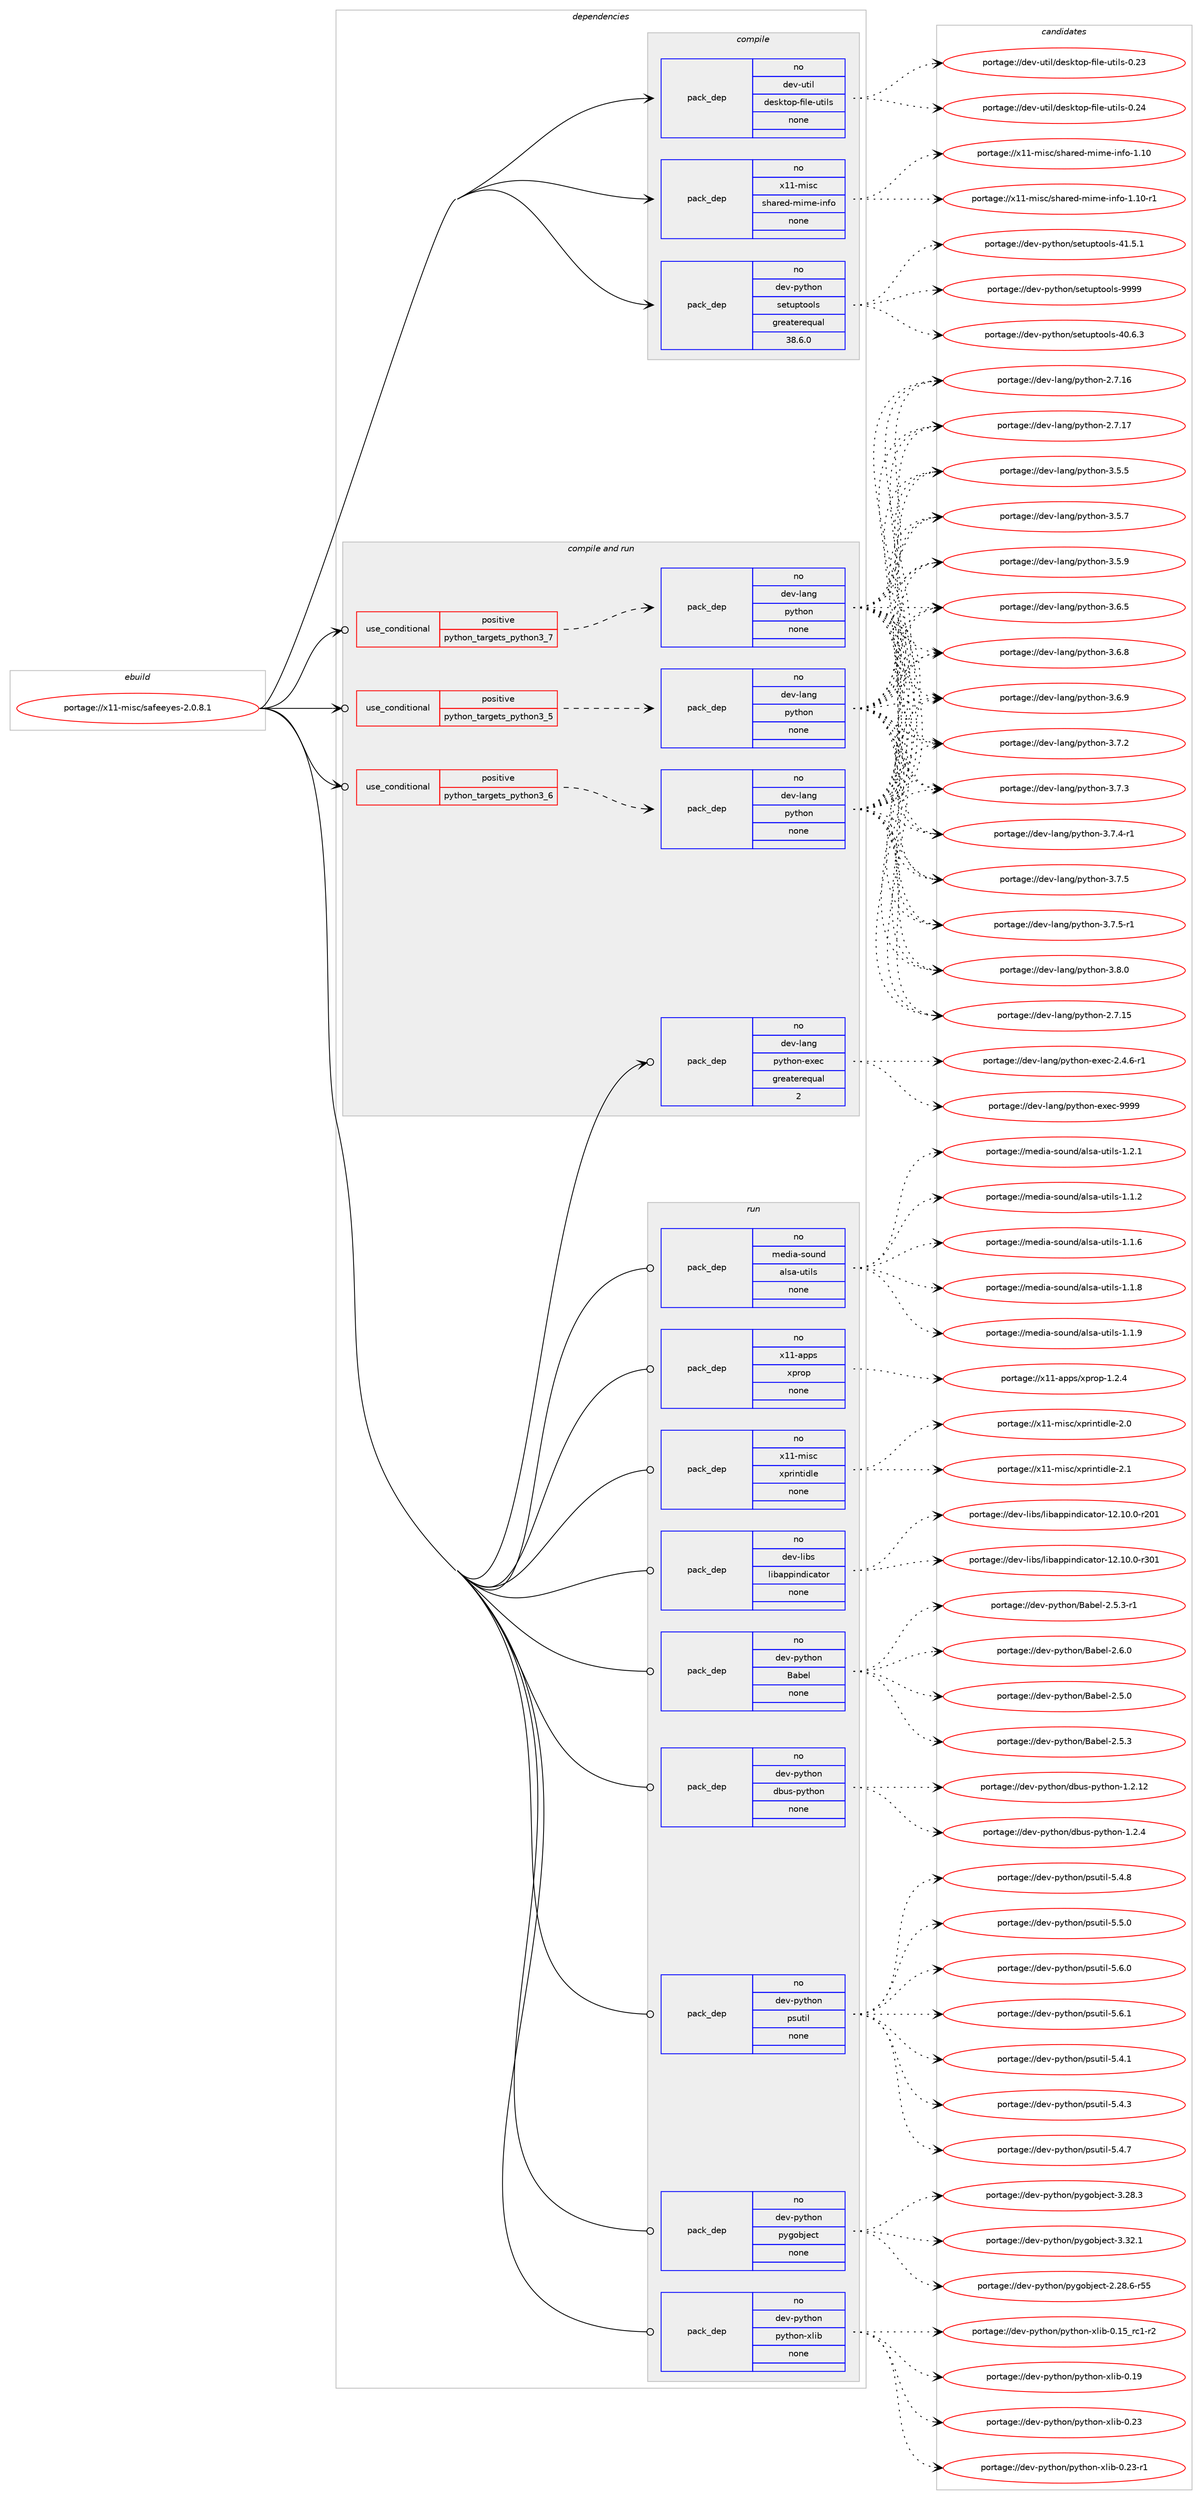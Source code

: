 digraph prolog {

# *************
# Graph options
# *************

newrank=true;
concentrate=true;
compound=true;
graph [rankdir=LR,fontname=Helvetica,fontsize=10,ranksep=1.5];#, ranksep=2.5, nodesep=0.2];
edge  [arrowhead=vee];
node  [fontname=Helvetica,fontsize=10];

# **********
# The ebuild
# **********

subgraph cluster_leftcol {
color=gray;
rank=same;
label=<<i>ebuild</i>>;
id [label="portage://x11-misc/safeeyes-2.0.8.1", color=red, width=4, href="../x11-misc/safeeyes-2.0.8.1.svg"];
}

# ****************
# The dependencies
# ****************

subgraph cluster_midcol {
color=gray;
label=<<i>dependencies</i>>;
subgraph cluster_compile {
fillcolor="#eeeeee";
style=filled;
label=<<i>compile</i>>;
subgraph pack337224 {
dependency453922 [label=<<TABLE BORDER="0" CELLBORDER="1" CELLSPACING="0" CELLPADDING="4" WIDTH="220"><TR><TD ROWSPAN="6" CELLPADDING="30">pack_dep</TD></TR><TR><TD WIDTH="110">no</TD></TR><TR><TD>dev-python</TD></TR><TR><TD>setuptools</TD></TR><TR><TD>greaterequal</TD></TR><TR><TD>38.6.0</TD></TR></TABLE>>, shape=none, color=blue];
}
id:e -> dependency453922:w [weight=20,style="solid",arrowhead="vee"];
subgraph pack337225 {
dependency453923 [label=<<TABLE BORDER="0" CELLBORDER="1" CELLSPACING="0" CELLPADDING="4" WIDTH="220"><TR><TD ROWSPAN="6" CELLPADDING="30">pack_dep</TD></TR><TR><TD WIDTH="110">no</TD></TR><TR><TD>dev-util</TD></TR><TR><TD>desktop-file-utils</TD></TR><TR><TD>none</TD></TR><TR><TD></TD></TR></TABLE>>, shape=none, color=blue];
}
id:e -> dependency453923:w [weight=20,style="solid",arrowhead="vee"];
subgraph pack337226 {
dependency453924 [label=<<TABLE BORDER="0" CELLBORDER="1" CELLSPACING="0" CELLPADDING="4" WIDTH="220"><TR><TD ROWSPAN="6" CELLPADDING="30">pack_dep</TD></TR><TR><TD WIDTH="110">no</TD></TR><TR><TD>x11-misc</TD></TR><TR><TD>shared-mime-info</TD></TR><TR><TD>none</TD></TR><TR><TD></TD></TR></TABLE>>, shape=none, color=blue];
}
id:e -> dependency453924:w [weight=20,style="solid",arrowhead="vee"];
}
subgraph cluster_compileandrun {
fillcolor="#eeeeee";
style=filled;
label=<<i>compile and run</i>>;
subgraph cond108513 {
dependency453925 [label=<<TABLE BORDER="0" CELLBORDER="1" CELLSPACING="0" CELLPADDING="4"><TR><TD ROWSPAN="3" CELLPADDING="10">use_conditional</TD></TR><TR><TD>positive</TD></TR><TR><TD>python_targets_python3_5</TD></TR></TABLE>>, shape=none, color=red];
subgraph pack337227 {
dependency453926 [label=<<TABLE BORDER="0" CELLBORDER="1" CELLSPACING="0" CELLPADDING="4" WIDTH="220"><TR><TD ROWSPAN="6" CELLPADDING="30">pack_dep</TD></TR><TR><TD WIDTH="110">no</TD></TR><TR><TD>dev-lang</TD></TR><TR><TD>python</TD></TR><TR><TD>none</TD></TR><TR><TD></TD></TR></TABLE>>, shape=none, color=blue];
}
dependency453925:e -> dependency453926:w [weight=20,style="dashed",arrowhead="vee"];
}
id:e -> dependency453925:w [weight=20,style="solid",arrowhead="odotvee"];
subgraph cond108514 {
dependency453927 [label=<<TABLE BORDER="0" CELLBORDER="1" CELLSPACING="0" CELLPADDING="4"><TR><TD ROWSPAN="3" CELLPADDING="10">use_conditional</TD></TR><TR><TD>positive</TD></TR><TR><TD>python_targets_python3_6</TD></TR></TABLE>>, shape=none, color=red];
subgraph pack337228 {
dependency453928 [label=<<TABLE BORDER="0" CELLBORDER="1" CELLSPACING="0" CELLPADDING="4" WIDTH="220"><TR><TD ROWSPAN="6" CELLPADDING="30">pack_dep</TD></TR><TR><TD WIDTH="110">no</TD></TR><TR><TD>dev-lang</TD></TR><TR><TD>python</TD></TR><TR><TD>none</TD></TR><TR><TD></TD></TR></TABLE>>, shape=none, color=blue];
}
dependency453927:e -> dependency453928:w [weight=20,style="dashed",arrowhead="vee"];
}
id:e -> dependency453927:w [weight=20,style="solid",arrowhead="odotvee"];
subgraph cond108515 {
dependency453929 [label=<<TABLE BORDER="0" CELLBORDER="1" CELLSPACING="0" CELLPADDING="4"><TR><TD ROWSPAN="3" CELLPADDING="10">use_conditional</TD></TR><TR><TD>positive</TD></TR><TR><TD>python_targets_python3_7</TD></TR></TABLE>>, shape=none, color=red];
subgraph pack337229 {
dependency453930 [label=<<TABLE BORDER="0" CELLBORDER="1" CELLSPACING="0" CELLPADDING="4" WIDTH="220"><TR><TD ROWSPAN="6" CELLPADDING="30">pack_dep</TD></TR><TR><TD WIDTH="110">no</TD></TR><TR><TD>dev-lang</TD></TR><TR><TD>python</TD></TR><TR><TD>none</TD></TR><TR><TD></TD></TR></TABLE>>, shape=none, color=blue];
}
dependency453929:e -> dependency453930:w [weight=20,style="dashed",arrowhead="vee"];
}
id:e -> dependency453929:w [weight=20,style="solid",arrowhead="odotvee"];
subgraph pack337230 {
dependency453931 [label=<<TABLE BORDER="0" CELLBORDER="1" CELLSPACING="0" CELLPADDING="4" WIDTH="220"><TR><TD ROWSPAN="6" CELLPADDING="30">pack_dep</TD></TR><TR><TD WIDTH="110">no</TD></TR><TR><TD>dev-lang</TD></TR><TR><TD>python-exec</TD></TR><TR><TD>greaterequal</TD></TR><TR><TD>2</TD></TR></TABLE>>, shape=none, color=blue];
}
id:e -> dependency453931:w [weight=20,style="solid",arrowhead="odotvee"];
}
subgraph cluster_run {
fillcolor="#eeeeee";
style=filled;
label=<<i>run</i>>;
subgraph pack337231 {
dependency453932 [label=<<TABLE BORDER="0" CELLBORDER="1" CELLSPACING="0" CELLPADDING="4" WIDTH="220"><TR><TD ROWSPAN="6" CELLPADDING="30">pack_dep</TD></TR><TR><TD WIDTH="110">no</TD></TR><TR><TD>dev-libs</TD></TR><TR><TD>libappindicator</TD></TR><TR><TD>none</TD></TR><TR><TD></TD></TR></TABLE>>, shape=none, color=blue];
}
id:e -> dependency453932:w [weight=20,style="solid",arrowhead="odot"];
subgraph pack337232 {
dependency453933 [label=<<TABLE BORDER="0" CELLBORDER="1" CELLSPACING="0" CELLPADDING="4" WIDTH="220"><TR><TD ROWSPAN="6" CELLPADDING="30">pack_dep</TD></TR><TR><TD WIDTH="110">no</TD></TR><TR><TD>dev-python</TD></TR><TR><TD>Babel</TD></TR><TR><TD>none</TD></TR><TR><TD></TD></TR></TABLE>>, shape=none, color=blue];
}
id:e -> dependency453933:w [weight=20,style="solid",arrowhead="odot"];
subgraph pack337233 {
dependency453934 [label=<<TABLE BORDER="0" CELLBORDER="1" CELLSPACING="0" CELLPADDING="4" WIDTH="220"><TR><TD ROWSPAN="6" CELLPADDING="30">pack_dep</TD></TR><TR><TD WIDTH="110">no</TD></TR><TR><TD>dev-python</TD></TR><TR><TD>dbus-python</TD></TR><TR><TD>none</TD></TR><TR><TD></TD></TR></TABLE>>, shape=none, color=blue];
}
id:e -> dependency453934:w [weight=20,style="solid",arrowhead="odot"];
subgraph pack337234 {
dependency453935 [label=<<TABLE BORDER="0" CELLBORDER="1" CELLSPACING="0" CELLPADDING="4" WIDTH="220"><TR><TD ROWSPAN="6" CELLPADDING="30">pack_dep</TD></TR><TR><TD WIDTH="110">no</TD></TR><TR><TD>dev-python</TD></TR><TR><TD>psutil</TD></TR><TR><TD>none</TD></TR><TR><TD></TD></TR></TABLE>>, shape=none, color=blue];
}
id:e -> dependency453935:w [weight=20,style="solid",arrowhead="odot"];
subgraph pack337235 {
dependency453936 [label=<<TABLE BORDER="0" CELLBORDER="1" CELLSPACING="0" CELLPADDING="4" WIDTH="220"><TR><TD ROWSPAN="6" CELLPADDING="30">pack_dep</TD></TR><TR><TD WIDTH="110">no</TD></TR><TR><TD>dev-python</TD></TR><TR><TD>pygobject</TD></TR><TR><TD>none</TD></TR><TR><TD></TD></TR></TABLE>>, shape=none, color=blue];
}
id:e -> dependency453936:w [weight=20,style="solid",arrowhead="odot"];
subgraph pack337236 {
dependency453937 [label=<<TABLE BORDER="0" CELLBORDER="1" CELLSPACING="0" CELLPADDING="4" WIDTH="220"><TR><TD ROWSPAN="6" CELLPADDING="30">pack_dep</TD></TR><TR><TD WIDTH="110">no</TD></TR><TR><TD>dev-python</TD></TR><TR><TD>python-xlib</TD></TR><TR><TD>none</TD></TR><TR><TD></TD></TR></TABLE>>, shape=none, color=blue];
}
id:e -> dependency453937:w [weight=20,style="solid",arrowhead="odot"];
subgraph pack337237 {
dependency453938 [label=<<TABLE BORDER="0" CELLBORDER="1" CELLSPACING="0" CELLPADDING="4" WIDTH="220"><TR><TD ROWSPAN="6" CELLPADDING="30">pack_dep</TD></TR><TR><TD WIDTH="110">no</TD></TR><TR><TD>media-sound</TD></TR><TR><TD>alsa-utils</TD></TR><TR><TD>none</TD></TR><TR><TD></TD></TR></TABLE>>, shape=none, color=blue];
}
id:e -> dependency453938:w [weight=20,style="solid",arrowhead="odot"];
subgraph pack337238 {
dependency453939 [label=<<TABLE BORDER="0" CELLBORDER="1" CELLSPACING="0" CELLPADDING="4" WIDTH="220"><TR><TD ROWSPAN="6" CELLPADDING="30">pack_dep</TD></TR><TR><TD WIDTH="110">no</TD></TR><TR><TD>x11-apps</TD></TR><TR><TD>xprop</TD></TR><TR><TD>none</TD></TR><TR><TD></TD></TR></TABLE>>, shape=none, color=blue];
}
id:e -> dependency453939:w [weight=20,style="solid",arrowhead="odot"];
subgraph pack337239 {
dependency453940 [label=<<TABLE BORDER="0" CELLBORDER="1" CELLSPACING="0" CELLPADDING="4" WIDTH="220"><TR><TD ROWSPAN="6" CELLPADDING="30">pack_dep</TD></TR><TR><TD WIDTH="110">no</TD></TR><TR><TD>x11-misc</TD></TR><TR><TD>xprintidle</TD></TR><TR><TD>none</TD></TR><TR><TD></TD></TR></TABLE>>, shape=none, color=blue];
}
id:e -> dependency453940:w [weight=20,style="solid",arrowhead="odot"];
}
}

# **************
# The candidates
# **************

subgraph cluster_choices {
rank=same;
color=gray;
label=<<i>candidates</i>>;

subgraph choice337224 {
color=black;
nodesep=1;
choiceportage100101118451121211161041111104711510111611711211611111110811545524846544651 [label="portage://dev-python/setuptools-40.6.3", color=red, width=4,href="../dev-python/setuptools-40.6.3.svg"];
choiceportage100101118451121211161041111104711510111611711211611111110811545524946534649 [label="portage://dev-python/setuptools-41.5.1", color=red, width=4,href="../dev-python/setuptools-41.5.1.svg"];
choiceportage10010111845112121116104111110471151011161171121161111111081154557575757 [label="portage://dev-python/setuptools-9999", color=red, width=4,href="../dev-python/setuptools-9999.svg"];
dependency453922:e -> choiceportage100101118451121211161041111104711510111611711211611111110811545524846544651:w [style=dotted,weight="100"];
dependency453922:e -> choiceportage100101118451121211161041111104711510111611711211611111110811545524946534649:w [style=dotted,weight="100"];
dependency453922:e -> choiceportage10010111845112121116104111110471151011161171121161111111081154557575757:w [style=dotted,weight="100"];
}
subgraph choice337225 {
color=black;
nodesep=1;
choiceportage100101118451171161051084710010111510711611111245102105108101451171161051081154548465051 [label="portage://dev-util/desktop-file-utils-0.23", color=red, width=4,href="../dev-util/desktop-file-utils-0.23.svg"];
choiceportage100101118451171161051084710010111510711611111245102105108101451171161051081154548465052 [label="portage://dev-util/desktop-file-utils-0.24", color=red, width=4,href="../dev-util/desktop-file-utils-0.24.svg"];
dependency453923:e -> choiceportage100101118451171161051084710010111510711611111245102105108101451171161051081154548465051:w [style=dotted,weight="100"];
dependency453923:e -> choiceportage100101118451171161051084710010111510711611111245102105108101451171161051081154548465052:w [style=dotted,weight="100"];
}
subgraph choice337226 {
color=black;
nodesep=1;
choiceportage12049494510910511599471151049711410110045109105109101451051101021114549464948 [label="portage://x11-misc/shared-mime-info-1.10", color=red, width=4,href="../x11-misc/shared-mime-info-1.10.svg"];
choiceportage120494945109105115994711510497114101100451091051091014510511010211145494649484511449 [label="portage://x11-misc/shared-mime-info-1.10-r1", color=red, width=4,href="../x11-misc/shared-mime-info-1.10-r1.svg"];
dependency453924:e -> choiceportage12049494510910511599471151049711410110045109105109101451051101021114549464948:w [style=dotted,weight="100"];
dependency453924:e -> choiceportage120494945109105115994711510497114101100451091051091014510511010211145494649484511449:w [style=dotted,weight="100"];
}
subgraph choice337227 {
color=black;
nodesep=1;
choiceportage10010111845108971101034711212111610411111045504655464953 [label="portage://dev-lang/python-2.7.15", color=red, width=4,href="../dev-lang/python-2.7.15.svg"];
choiceportage10010111845108971101034711212111610411111045504655464954 [label="portage://dev-lang/python-2.7.16", color=red, width=4,href="../dev-lang/python-2.7.16.svg"];
choiceportage10010111845108971101034711212111610411111045504655464955 [label="portage://dev-lang/python-2.7.17", color=red, width=4,href="../dev-lang/python-2.7.17.svg"];
choiceportage100101118451089711010347112121116104111110455146534653 [label="portage://dev-lang/python-3.5.5", color=red, width=4,href="../dev-lang/python-3.5.5.svg"];
choiceportage100101118451089711010347112121116104111110455146534655 [label="portage://dev-lang/python-3.5.7", color=red, width=4,href="../dev-lang/python-3.5.7.svg"];
choiceportage100101118451089711010347112121116104111110455146534657 [label="portage://dev-lang/python-3.5.9", color=red, width=4,href="../dev-lang/python-3.5.9.svg"];
choiceportage100101118451089711010347112121116104111110455146544653 [label="portage://dev-lang/python-3.6.5", color=red, width=4,href="../dev-lang/python-3.6.5.svg"];
choiceportage100101118451089711010347112121116104111110455146544656 [label="portage://dev-lang/python-3.6.8", color=red, width=4,href="../dev-lang/python-3.6.8.svg"];
choiceportage100101118451089711010347112121116104111110455146544657 [label="portage://dev-lang/python-3.6.9", color=red, width=4,href="../dev-lang/python-3.6.9.svg"];
choiceportage100101118451089711010347112121116104111110455146554650 [label="portage://dev-lang/python-3.7.2", color=red, width=4,href="../dev-lang/python-3.7.2.svg"];
choiceportage100101118451089711010347112121116104111110455146554651 [label="portage://dev-lang/python-3.7.3", color=red, width=4,href="../dev-lang/python-3.7.3.svg"];
choiceportage1001011184510897110103471121211161041111104551465546524511449 [label="portage://dev-lang/python-3.7.4-r1", color=red, width=4,href="../dev-lang/python-3.7.4-r1.svg"];
choiceportage100101118451089711010347112121116104111110455146554653 [label="portage://dev-lang/python-3.7.5", color=red, width=4,href="../dev-lang/python-3.7.5.svg"];
choiceportage1001011184510897110103471121211161041111104551465546534511449 [label="portage://dev-lang/python-3.7.5-r1", color=red, width=4,href="../dev-lang/python-3.7.5-r1.svg"];
choiceportage100101118451089711010347112121116104111110455146564648 [label="portage://dev-lang/python-3.8.0", color=red, width=4,href="../dev-lang/python-3.8.0.svg"];
dependency453926:e -> choiceportage10010111845108971101034711212111610411111045504655464953:w [style=dotted,weight="100"];
dependency453926:e -> choiceportage10010111845108971101034711212111610411111045504655464954:w [style=dotted,weight="100"];
dependency453926:e -> choiceportage10010111845108971101034711212111610411111045504655464955:w [style=dotted,weight="100"];
dependency453926:e -> choiceportage100101118451089711010347112121116104111110455146534653:w [style=dotted,weight="100"];
dependency453926:e -> choiceportage100101118451089711010347112121116104111110455146534655:w [style=dotted,weight="100"];
dependency453926:e -> choiceportage100101118451089711010347112121116104111110455146534657:w [style=dotted,weight="100"];
dependency453926:e -> choiceportage100101118451089711010347112121116104111110455146544653:w [style=dotted,weight="100"];
dependency453926:e -> choiceportage100101118451089711010347112121116104111110455146544656:w [style=dotted,weight="100"];
dependency453926:e -> choiceportage100101118451089711010347112121116104111110455146544657:w [style=dotted,weight="100"];
dependency453926:e -> choiceportage100101118451089711010347112121116104111110455146554650:w [style=dotted,weight="100"];
dependency453926:e -> choiceportage100101118451089711010347112121116104111110455146554651:w [style=dotted,weight="100"];
dependency453926:e -> choiceportage1001011184510897110103471121211161041111104551465546524511449:w [style=dotted,weight="100"];
dependency453926:e -> choiceportage100101118451089711010347112121116104111110455146554653:w [style=dotted,weight="100"];
dependency453926:e -> choiceportage1001011184510897110103471121211161041111104551465546534511449:w [style=dotted,weight="100"];
dependency453926:e -> choiceportage100101118451089711010347112121116104111110455146564648:w [style=dotted,weight="100"];
}
subgraph choice337228 {
color=black;
nodesep=1;
choiceportage10010111845108971101034711212111610411111045504655464953 [label="portage://dev-lang/python-2.7.15", color=red, width=4,href="../dev-lang/python-2.7.15.svg"];
choiceportage10010111845108971101034711212111610411111045504655464954 [label="portage://dev-lang/python-2.7.16", color=red, width=4,href="../dev-lang/python-2.7.16.svg"];
choiceportage10010111845108971101034711212111610411111045504655464955 [label="portage://dev-lang/python-2.7.17", color=red, width=4,href="../dev-lang/python-2.7.17.svg"];
choiceportage100101118451089711010347112121116104111110455146534653 [label="portage://dev-lang/python-3.5.5", color=red, width=4,href="../dev-lang/python-3.5.5.svg"];
choiceportage100101118451089711010347112121116104111110455146534655 [label="portage://dev-lang/python-3.5.7", color=red, width=4,href="../dev-lang/python-3.5.7.svg"];
choiceportage100101118451089711010347112121116104111110455146534657 [label="portage://dev-lang/python-3.5.9", color=red, width=4,href="../dev-lang/python-3.5.9.svg"];
choiceportage100101118451089711010347112121116104111110455146544653 [label="portage://dev-lang/python-3.6.5", color=red, width=4,href="../dev-lang/python-3.6.5.svg"];
choiceportage100101118451089711010347112121116104111110455146544656 [label="portage://dev-lang/python-3.6.8", color=red, width=4,href="../dev-lang/python-3.6.8.svg"];
choiceportage100101118451089711010347112121116104111110455146544657 [label="portage://dev-lang/python-3.6.9", color=red, width=4,href="../dev-lang/python-3.6.9.svg"];
choiceportage100101118451089711010347112121116104111110455146554650 [label="portage://dev-lang/python-3.7.2", color=red, width=4,href="../dev-lang/python-3.7.2.svg"];
choiceportage100101118451089711010347112121116104111110455146554651 [label="portage://dev-lang/python-3.7.3", color=red, width=4,href="../dev-lang/python-3.7.3.svg"];
choiceportage1001011184510897110103471121211161041111104551465546524511449 [label="portage://dev-lang/python-3.7.4-r1", color=red, width=4,href="../dev-lang/python-3.7.4-r1.svg"];
choiceportage100101118451089711010347112121116104111110455146554653 [label="portage://dev-lang/python-3.7.5", color=red, width=4,href="../dev-lang/python-3.7.5.svg"];
choiceportage1001011184510897110103471121211161041111104551465546534511449 [label="portage://dev-lang/python-3.7.5-r1", color=red, width=4,href="../dev-lang/python-3.7.5-r1.svg"];
choiceportage100101118451089711010347112121116104111110455146564648 [label="portage://dev-lang/python-3.8.0", color=red, width=4,href="../dev-lang/python-3.8.0.svg"];
dependency453928:e -> choiceportage10010111845108971101034711212111610411111045504655464953:w [style=dotted,weight="100"];
dependency453928:e -> choiceportage10010111845108971101034711212111610411111045504655464954:w [style=dotted,weight="100"];
dependency453928:e -> choiceportage10010111845108971101034711212111610411111045504655464955:w [style=dotted,weight="100"];
dependency453928:e -> choiceportage100101118451089711010347112121116104111110455146534653:w [style=dotted,weight="100"];
dependency453928:e -> choiceportage100101118451089711010347112121116104111110455146534655:w [style=dotted,weight="100"];
dependency453928:e -> choiceportage100101118451089711010347112121116104111110455146534657:w [style=dotted,weight="100"];
dependency453928:e -> choiceportage100101118451089711010347112121116104111110455146544653:w [style=dotted,weight="100"];
dependency453928:e -> choiceportage100101118451089711010347112121116104111110455146544656:w [style=dotted,weight="100"];
dependency453928:e -> choiceportage100101118451089711010347112121116104111110455146544657:w [style=dotted,weight="100"];
dependency453928:e -> choiceportage100101118451089711010347112121116104111110455146554650:w [style=dotted,weight="100"];
dependency453928:e -> choiceportage100101118451089711010347112121116104111110455146554651:w [style=dotted,weight="100"];
dependency453928:e -> choiceportage1001011184510897110103471121211161041111104551465546524511449:w [style=dotted,weight="100"];
dependency453928:e -> choiceportage100101118451089711010347112121116104111110455146554653:w [style=dotted,weight="100"];
dependency453928:e -> choiceportage1001011184510897110103471121211161041111104551465546534511449:w [style=dotted,weight="100"];
dependency453928:e -> choiceportage100101118451089711010347112121116104111110455146564648:w [style=dotted,weight="100"];
}
subgraph choice337229 {
color=black;
nodesep=1;
choiceportage10010111845108971101034711212111610411111045504655464953 [label="portage://dev-lang/python-2.7.15", color=red, width=4,href="../dev-lang/python-2.7.15.svg"];
choiceportage10010111845108971101034711212111610411111045504655464954 [label="portage://dev-lang/python-2.7.16", color=red, width=4,href="../dev-lang/python-2.7.16.svg"];
choiceportage10010111845108971101034711212111610411111045504655464955 [label="portage://dev-lang/python-2.7.17", color=red, width=4,href="../dev-lang/python-2.7.17.svg"];
choiceportage100101118451089711010347112121116104111110455146534653 [label="portage://dev-lang/python-3.5.5", color=red, width=4,href="../dev-lang/python-3.5.5.svg"];
choiceportage100101118451089711010347112121116104111110455146534655 [label="portage://dev-lang/python-3.5.7", color=red, width=4,href="../dev-lang/python-3.5.7.svg"];
choiceportage100101118451089711010347112121116104111110455146534657 [label="portage://dev-lang/python-3.5.9", color=red, width=4,href="../dev-lang/python-3.5.9.svg"];
choiceportage100101118451089711010347112121116104111110455146544653 [label="portage://dev-lang/python-3.6.5", color=red, width=4,href="../dev-lang/python-3.6.5.svg"];
choiceportage100101118451089711010347112121116104111110455146544656 [label="portage://dev-lang/python-3.6.8", color=red, width=4,href="../dev-lang/python-3.6.8.svg"];
choiceportage100101118451089711010347112121116104111110455146544657 [label="portage://dev-lang/python-3.6.9", color=red, width=4,href="../dev-lang/python-3.6.9.svg"];
choiceportage100101118451089711010347112121116104111110455146554650 [label="portage://dev-lang/python-3.7.2", color=red, width=4,href="../dev-lang/python-3.7.2.svg"];
choiceportage100101118451089711010347112121116104111110455146554651 [label="portage://dev-lang/python-3.7.3", color=red, width=4,href="../dev-lang/python-3.7.3.svg"];
choiceportage1001011184510897110103471121211161041111104551465546524511449 [label="portage://dev-lang/python-3.7.4-r1", color=red, width=4,href="../dev-lang/python-3.7.4-r1.svg"];
choiceportage100101118451089711010347112121116104111110455146554653 [label="portage://dev-lang/python-3.7.5", color=red, width=4,href="../dev-lang/python-3.7.5.svg"];
choiceportage1001011184510897110103471121211161041111104551465546534511449 [label="portage://dev-lang/python-3.7.5-r1", color=red, width=4,href="../dev-lang/python-3.7.5-r1.svg"];
choiceportage100101118451089711010347112121116104111110455146564648 [label="portage://dev-lang/python-3.8.0", color=red, width=4,href="../dev-lang/python-3.8.0.svg"];
dependency453930:e -> choiceportage10010111845108971101034711212111610411111045504655464953:w [style=dotted,weight="100"];
dependency453930:e -> choiceportage10010111845108971101034711212111610411111045504655464954:w [style=dotted,weight="100"];
dependency453930:e -> choiceportage10010111845108971101034711212111610411111045504655464955:w [style=dotted,weight="100"];
dependency453930:e -> choiceportage100101118451089711010347112121116104111110455146534653:w [style=dotted,weight="100"];
dependency453930:e -> choiceportage100101118451089711010347112121116104111110455146534655:w [style=dotted,weight="100"];
dependency453930:e -> choiceportage100101118451089711010347112121116104111110455146534657:w [style=dotted,weight="100"];
dependency453930:e -> choiceportage100101118451089711010347112121116104111110455146544653:w [style=dotted,weight="100"];
dependency453930:e -> choiceportage100101118451089711010347112121116104111110455146544656:w [style=dotted,weight="100"];
dependency453930:e -> choiceportage100101118451089711010347112121116104111110455146544657:w [style=dotted,weight="100"];
dependency453930:e -> choiceportage100101118451089711010347112121116104111110455146554650:w [style=dotted,weight="100"];
dependency453930:e -> choiceportage100101118451089711010347112121116104111110455146554651:w [style=dotted,weight="100"];
dependency453930:e -> choiceportage1001011184510897110103471121211161041111104551465546524511449:w [style=dotted,weight="100"];
dependency453930:e -> choiceportage100101118451089711010347112121116104111110455146554653:w [style=dotted,weight="100"];
dependency453930:e -> choiceportage1001011184510897110103471121211161041111104551465546534511449:w [style=dotted,weight="100"];
dependency453930:e -> choiceportage100101118451089711010347112121116104111110455146564648:w [style=dotted,weight="100"];
}
subgraph choice337230 {
color=black;
nodesep=1;
choiceportage10010111845108971101034711212111610411111045101120101994550465246544511449 [label="portage://dev-lang/python-exec-2.4.6-r1", color=red, width=4,href="../dev-lang/python-exec-2.4.6-r1.svg"];
choiceportage10010111845108971101034711212111610411111045101120101994557575757 [label="portage://dev-lang/python-exec-9999", color=red, width=4,href="../dev-lang/python-exec-9999.svg"];
dependency453931:e -> choiceportage10010111845108971101034711212111610411111045101120101994550465246544511449:w [style=dotted,weight="100"];
dependency453931:e -> choiceportage10010111845108971101034711212111610411111045101120101994557575757:w [style=dotted,weight="100"];
}
subgraph choice337231 {
color=black;
nodesep=1;
choiceportage10010111845108105981154710810598971121121051101001059997116111114454950464948464845114504849 [label="portage://dev-libs/libappindicator-12.10.0-r201", color=red, width=4,href="../dev-libs/libappindicator-12.10.0-r201.svg"];
choiceportage10010111845108105981154710810598971121121051101001059997116111114454950464948464845114514849 [label="portage://dev-libs/libappindicator-12.10.0-r301", color=red, width=4,href="../dev-libs/libappindicator-12.10.0-r301.svg"];
dependency453932:e -> choiceportage10010111845108105981154710810598971121121051101001059997116111114454950464948464845114504849:w [style=dotted,weight="100"];
dependency453932:e -> choiceportage10010111845108105981154710810598971121121051101001059997116111114454950464948464845114514849:w [style=dotted,weight="100"];
}
subgraph choice337232 {
color=black;
nodesep=1;
choiceportage1001011184511212111610411111047669798101108455046534648 [label="portage://dev-python/Babel-2.5.0", color=red, width=4,href="../dev-python/Babel-2.5.0.svg"];
choiceportage1001011184511212111610411111047669798101108455046534651 [label="portage://dev-python/Babel-2.5.3", color=red, width=4,href="../dev-python/Babel-2.5.3.svg"];
choiceportage10010111845112121116104111110476697981011084550465346514511449 [label="portage://dev-python/Babel-2.5.3-r1", color=red, width=4,href="../dev-python/Babel-2.5.3-r1.svg"];
choiceportage1001011184511212111610411111047669798101108455046544648 [label="portage://dev-python/Babel-2.6.0", color=red, width=4,href="../dev-python/Babel-2.6.0.svg"];
dependency453933:e -> choiceportage1001011184511212111610411111047669798101108455046534648:w [style=dotted,weight="100"];
dependency453933:e -> choiceportage1001011184511212111610411111047669798101108455046534651:w [style=dotted,weight="100"];
dependency453933:e -> choiceportage10010111845112121116104111110476697981011084550465346514511449:w [style=dotted,weight="100"];
dependency453933:e -> choiceportage1001011184511212111610411111047669798101108455046544648:w [style=dotted,weight="100"];
}
subgraph choice337233 {
color=black;
nodesep=1;
choiceportage1001011184511212111610411111047100981171154511212111610411111045494650464950 [label="portage://dev-python/dbus-python-1.2.12", color=red, width=4,href="../dev-python/dbus-python-1.2.12.svg"];
choiceportage10010111845112121116104111110471009811711545112121116104111110454946504652 [label="portage://dev-python/dbus-python-1.2.4", color=red, width=4,href="../dev-python/dbus-python-1.2.4.svg"];
dependency453934:e -> choiceportage1001011184511212111610411111047100981171154511212111610411111045494650464950:w [style=dotted,weight="100"];
dependency453934:e -> choiceportage10010111845112121116104111110471009811711545112121116104111110454946504652:w [style=dotted,weight="100"];
}
subgraph choice337234 {
color=black;
nodesep=1;
choiceportage1001011184511212111610411111047112115117116105108455346524649 [label="portage://dev-python/psutil-5.4.1", color=red, width=4,href="../dev-python/psutil-5.4.1.svg"];
choiceportage1001011184511212111610411111047112115117116105108455346524651 [label="portage://dev-python/psutil-5.4.3", color=red, width=4,href="../dev-python/psutil-5.4.3.svg"];
choiceportage1001011184511212111610411111047112115117116105108455346524655 [label="portage://dev-python/psutil-5.4.7", color=red, width=4,href="../dev-python/psutil-5.4.7.svg"];
choiceportage1001011184511212111610411111047112115117116105108455346524656 [label="portage://dev-python/psutil-5.4.8", color=red, width=4,href="../dev-python/psutil-5.4.8.svg"];
choiceportage1001011184511212111610411111047112115117116105108455346534648 [label="portage://dev-python/psutil-5.5.0", color=red, width=4,href="../dev-python/psutil-5.5.0.svg"];
choiceportage1001011184511212111610411111047112115117116105108455346544648 [label="portage://dev-python/psutil-5.6.0", color=red, width=4,href="../dev-python/psutil-5.6.0.svg"];
choiceportage1001011184511212111610411111047112115117116105108455346544649 [label="portage://dev-python/psutil-5.6.1", color=red, width=4,href="../dev-python/psutil-5.6.1.svg"];
dependency453935:e -> choiceportage1001011184511212111610411111047112115117116105108455346524649:w [style=dotted,weight="100"];
dependency453935:e -> choiceportage1001011184511212111610411111047112115117116105108455346524651:w [style=dotted,weight="100"];
dependency453935:e -> choiceportage1001011184511212111610411111047112115117116105108455346524655:w [style=dotted,weight="100"];
dependency453935:e -> choiceportage1001011184511212111610411111047112115117116105108455346524656:w [style=dotted,weight="100"];
dependency453935:e -> choiceportage1001011184511212111610411111047112115117116105108455346534648:w [style=dotted,weight="100"];
dependency453935:e -> choiceportage1001011184511212111610411111047112115117116105108455346544648:w [style=dotted,weight="100"];
dependency453935:e -> choiceportage1001011184511212111610411111047112115117116105108455346544649:w [style=dotted,weight="100"];
}
subgraph choice337235 {
color=black;
nodesep=1;
choiceportage1001011184511212111610411111047112121103111981061019911645504650564654451145353 [label="portage://dev-python/pygobject-2.28.6-r55", color=red, width=4,href="../dev-python/pygobject-2.28.6-r55.svg"];
choiceportage1001011184511212111610411111047112121103111981061019911645514650564651 [label="portage://dev-python/pygobject-3.28.3", color=red, width=4,href="../dev-python/pygobject-3.28.3.svg"];
choiceportage1001011184511212111610411111047112121103111981061019911645514651504649 [label="portage://dev-python/pygobject-3.32.1", color=red, width=4,href="../dev-python/pygobject-3.32.1.svg"];
dependency453936:e -> choiceportage1001011184511212111610411111047112121103111981061019911645504650564654451145353:w [style=dotted,weight="100"];
dependency453936:e -> choiceportage1001011184511212111610411111047112121103111981061019911645514650564651:w [style=dotted,weight="100"];
dependency453936:e -> choiceportage1001011184511212111610411111047112121103111981061019911645514651504649:w [style=dotted,weight="100"];
}
subgraph choice337236 {
color=black;
nodesep=1;
choiceportage1001011184511212111610411111047112121116104111110451201081059845484649539511499494511450 [label="portage://dev-python/python-xlib-0.15_rc1-r2", color=red, width=4,href="../dev-python/python-xlib-0.15_rc1-r2.svg"];
choiceportage100101118451121211161041111104711212111610411111045120108105984548464957 [label="portage://dev-python/python-xlib-0.19", color=red, width=4,href="../dev-python/python-xlib-0.19.svg"];
choiceportage100101118451121211161041111104711212111610411111045120108105984548465051 [label="portage://dev-python/python-xlib-0.23", color=red, width=4,href="../dev-python/python-xlib-0.23.svg"];
choiceportage1001011184511212111610411111047112121116104111110451201081059845484650514511449 [label="portage://dev-python/python-xlib-0.23-r1", color=red, width=4,href="../dev-python/python-xlib-0.23-r1.svg"];
dependency453937:e -> choiceportage1001011184511212111610411111047112121116104111110451201081059845484649539511499494511450:w [style=dotted,weight="100"];
dependency453937:e -> choiceportage100101118451121211161041111104711212111610411111045120108105984548464957:w [style=dotted,weight="100"];
dependency453937:e -> choiceportage100101118451121211161041111104711212111610411111045120108105984548465051:w [style=dotted,weight="100"];
dependency453937:e -> choiceportage1001011184511212111610411111047112121116104111110451201081059845484650514511449:w [style=dotted,weight="100"];
}
subgraph choice337237 {
color=black;
nodesep=1;
choiceportage109101100105974511511111711010047971081159745117116105108115454946494650 [label="portage://media-sound/alsa-utils-1.1.2", color=red, width=4,href="../media-sound/alsa-utils-1.1.2.svg"];
choiceportage109101100105974511511111711010047971081159745117116105108115454946494654 [label="portage://media-sound/alsa-utils-1.1.6", color=red, width=4,href="../media-sound/alsa-utils-1.1.6.svg"];
choiceportage109101100105974511511111711010047971081159745117116105108115454946494656 [label="portage://media-sound/alsa-utils-1.1.8", color=red, width=4,href="../media-sound/alsa-utils-1.1.8.svg"];
choiceportage109101100105974511511111711010047971081159745117116105108115454946494657 [label="portage://media-sound/alsa-utils-1.1.9", color=red, width=4,href="../media-sound/alsa-utils-1.1.9.svg"];
choiceportage109101100105974511511111711010047971081159745117116105108115454946504649 [label="portage://media-sound/alsa-utils-1.2.1", color=red, width=4,href="../media-sound/alsa-utils-1.2.1.svg"];
dependency453938:e -> choiceportage109101100105974511511111711010047971081159745117116105108115454946494650:w [style=dotted,weight="100"];
dependency453938:e -> choiceportage109101100105974511511111711010047971081159745117116105108115454946494654:w [style=dotted,weight="100"];
dependency453938:e -> choiceportage109101100105974511511111711010047971081159745117116105108115454946494656:w [style=dotted,weight="100"];
dependency453938:e -> choiceportage109101100105974511511111711010047971081159745117116105108115454946494657:w [style=dotted,weight="100"];
dependency453938:e -> choiceportage109101100105974511511111711010047971081159745117116105108115454946504649:w [style=dotted,weight="100"];
}
subgraph choice337238 {
color=black;
nodesep=1;
choiceportage1204949459711211211547120112114111112454946504652 [label="portage://x11-apps/xprop-1.2.4", color=red, width=4,href="../x11-apps/xprop-1.2.4.svg"];
dependency453939:e -> choiceportage1204949459711211211547120112114111112454946504652:w [style=dotted,weight="100"];
}
subgraph choice337239 {
color=black;
nodesep=1;
choiceportage120494945109105115994712011211410511011610510010810145504648 [label="portage://x11-misc/xprintidle-2.0", color=red, width=4,href="../x11-misc/xprintidle-2.0.svg"];
choiceportage120494945109105115994712011211410511011610510010810145504649 [label="portage://x11-misc/xprintidle-2.1", color=red, width=4,href="../x11-misc/xprintidle-2.1.svg"];
dependency453940:e -> choiceportage120494945109105115994712011211410511011610510010810145504648:w [style=dotted,weight="100"];
dependency453940:e -> choiceportage120494945109105115994712011211410511011610510010810145504649:w [style=dotted,weight="100"];
}
}

}
